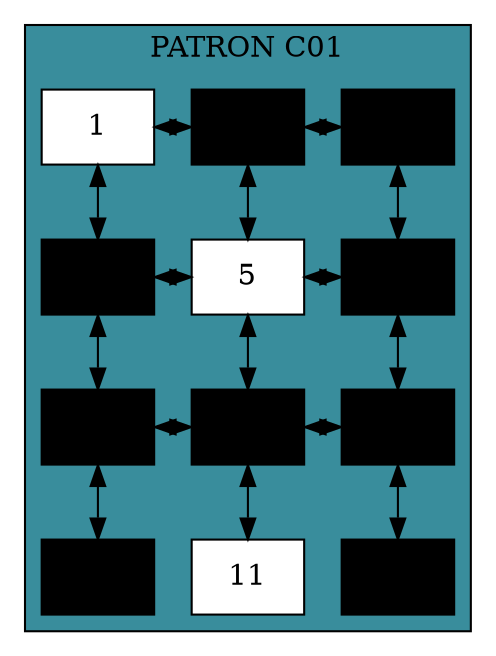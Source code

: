 digraph L{node[shape = box fillcolor = "#FFEDBB" style  = filled]subgraph cluster_p{label= "PATRON C01"bgcolor = "#398D9C"edge [dir = "both"]celda1[label= "1", fillcolor =white, group = 2 ];celda2[label= "2", fillcolor =black, group = 2 ];celda3[label= "3", fillcolor =black, group = 2 ];celda4[label= "4", fillcolor =black, group = 2 ];celda5[label= "5", fillcolor =white, group = 2 ];celda6[label= "6", fillcolor =black, group = 2 ];celda7[label= "7", fillcolor =black, group = 2 ];celda8[label= "8", fillcolor =black, group = 2 ];celda9[label= "9", fillcolor =black, group = 2 ];celda10[label= "10", fillcolor =black, group = 2 ];celda11[label= "11", fillcolor =white, group = 2 ];celda12[label= "12", fillcolor =black, group = 2 ];celda1->celda2;celda2->celda3;celda4->celda5;celda5->celda6;celda7->celda8;celda8->celda9;{rank = same;celda1;celda2;celda3;}{rank = same;celda4;celda5;celda6;}{rank = same;celda7;celda8;celda9;}celda1->celda4;celda4->celda7;celda7->celda10;celda2->celda5;celda5->celda8;celda8->celda11;celda3->celda6;celda6->celda9;celda9->celda12;}}